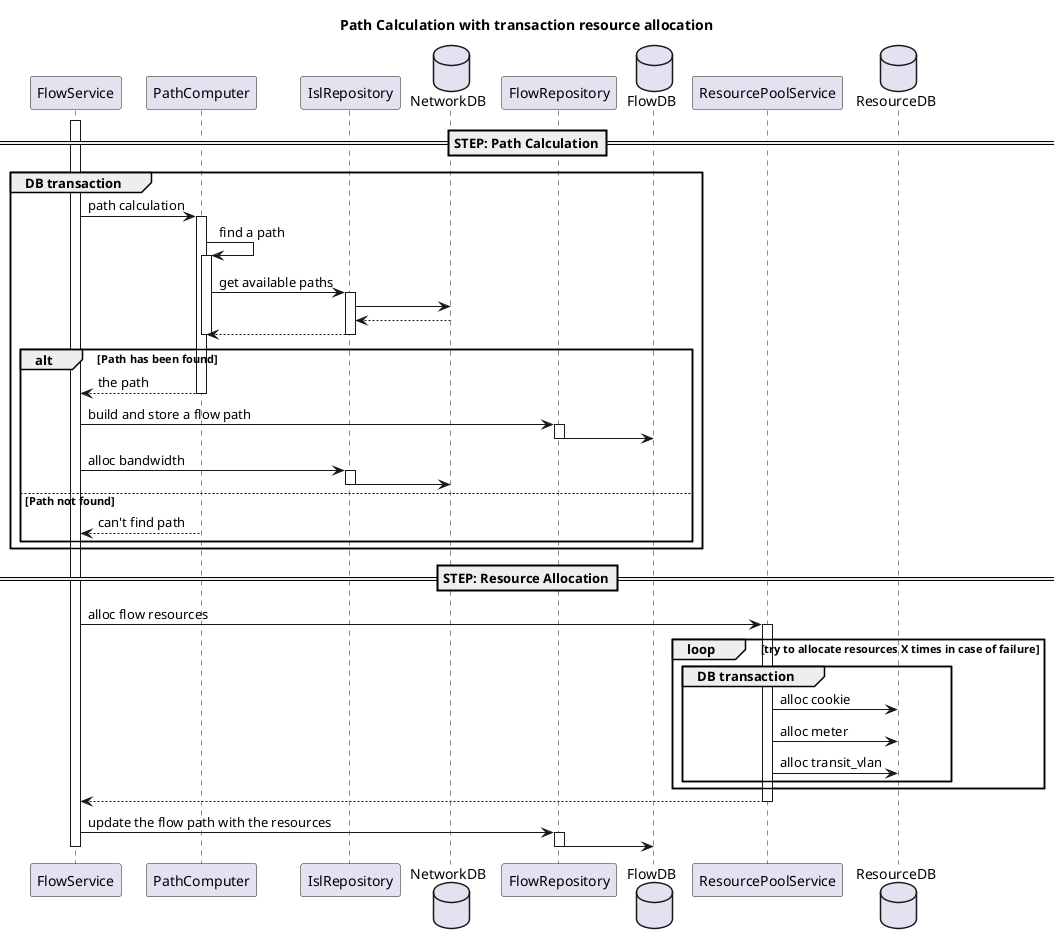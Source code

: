 @startuml
title Path Calculation with transaction resource allocation

participant FlowService
participant PathComputer
participant IslRepository
database NetworkDB
participant FlowRepository
database FlowDB
participant ResourcePoolService
database ResourceDB


==STEP: Path Calculation==
activate FlowService
group DB transaction
    FlowService -> PathComputer : path calculation
    activate PathComputer
    PathComputer -> PathComputer : find a path
    activate PathComputer
    PathComputer -> IslRepository : get available paths
    activate IslRepository
    IslRepository -> NetworkDB
    IslRepository <-- NetworkDB
    PathComputer <-- IslRepository
    deactivate IslRepository
    deactivate PathComputer
    alt Path has been found
        FlowService <-- PathComputer : the path
        deactivate PathComputer

        FlowService -> FlowRepository : build and store a flow path
        activate FlowRepository
        FlowRepository -> FlowDB
        deactivate FlowRepository
        FlowService -> IslRepository : alloc bandwidth
        activate IslRepository
        IslRepository -> NetworkDB
        deactivate IslRepository
    else Path not found
        FlowService <-- PathComputer : can't find path
    end
end

==STEP: Resource Allocation==

FlowService -> ResourcePoolService : alloc flow resources
activate ResourcePoolService
loop try to allocate resources X times in case of failure
    group DB transaction
        ResourcePoolService -> ResourceDB : alloc cookie
        ResourcePoolService -> ResourceDB : alloc meter
        ResourcePoolService -> ResourceDB : alloc transit_vlan
    end
end
FlowService <-- ResourcePoolService
deactivate ResourcePoolService
FlowService -> FlowRepository : update the flow path with the resources
activate FlowRepository
FlowRepository -> FlowDB
deactivate FlowRepository
deactivate FlowService
@enduml

